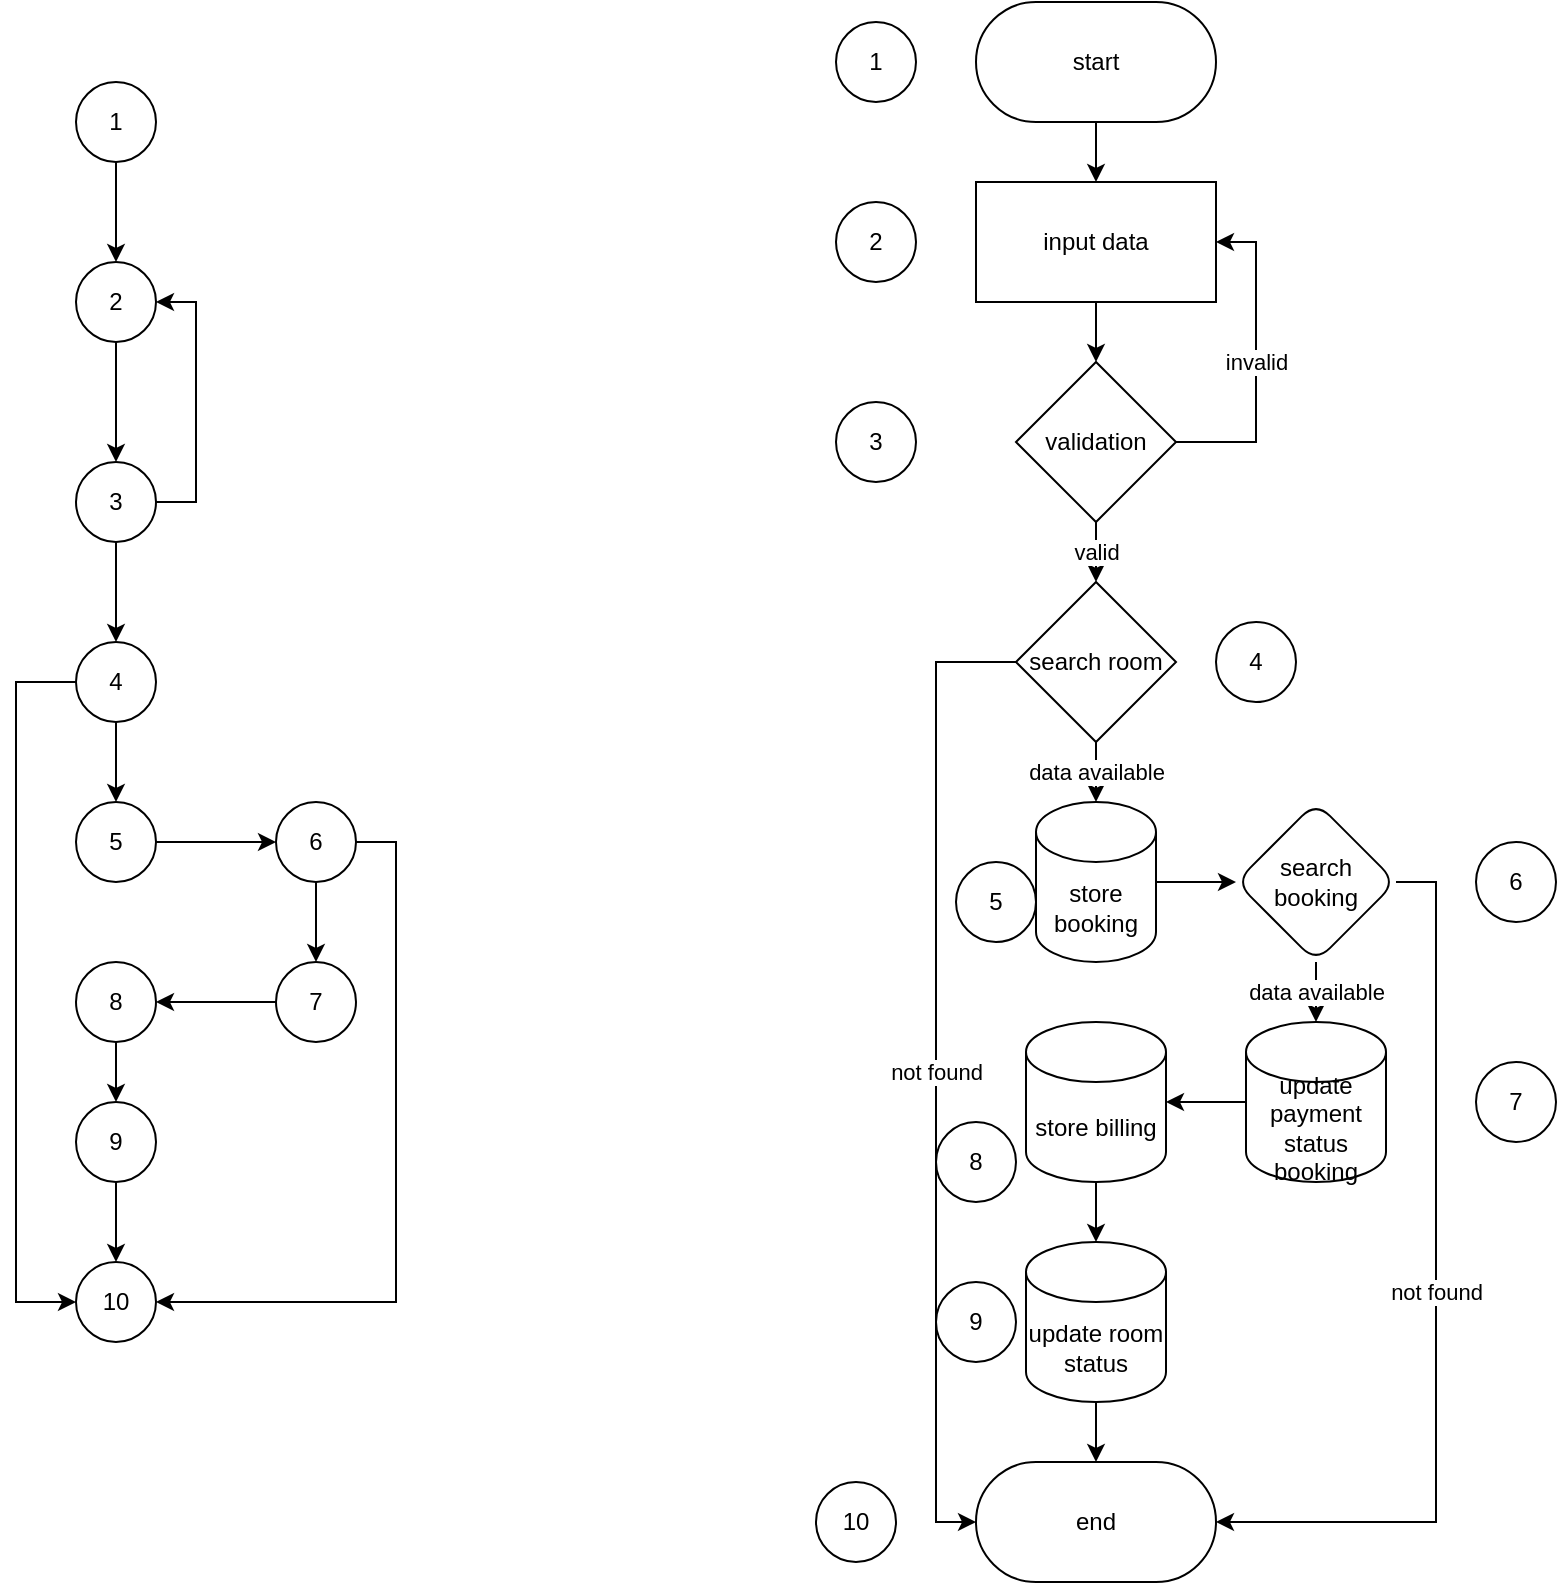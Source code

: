 <mxfile version="17.4.6" type="device"><diagram id="cTZBRwP4RiDctJ2DZHHb" name="Page-1"><mxGraphModel dx="1714" dy="596" grid="1" gridSize="10" guides="1" tooltips="1" connect="1" arrows="1" fold="1" page="1" pageScale="1" pageWidth="850" pageHeight="1100" math="0" shadow="0"><root><mxCell id="0"/><mxCell id="1" parent="0"/><mxCell id="KK2V18Sb_Ttti0B4nMOt-44" value="" style="edgeStyle=orthogonalEdgeStyle;rounded=0;orthogonalLoop=1;jettySize=auto;html=1;" edge="1" parent="1" source="KK2V18Sb_Ttti0B4nMOt-42" target="KK2V18Sb_Ttti0B4nMOt-43"><mxGeometry relative="1" as="geometry"/></mxCell><mxCell id="KK2V18Sb_Ttti0B4nMOt-42" value="start" style="rounded=1;whiteSpace=wrap;html=1;arcSize=50;" vertex="1" parent="1"><mxGeometry x="390" width="120" height="60" as="geometry"/></mxCell><mxCell id="KK2V18Sb_Ttti0B4nMOt-46" value="" style="edgeStyle=orthogonalEdgeStyle;rounded=0;orthogonalLoop=1;jettySize=auto;html=1;" edge="1" parent="1" source="KK2V18Sb_Ttti0B4nMOt-43" target="KK2V18Sb_Ttti0B4nMOt-45"><mxGeometry relative="1" as="geometry"/></mxCell><mxCell id="KK2V18Sb_Ttti0B4nMOt-43" value="input data" style="rounded=1;whiteSpace=wrap;html=1;arcSize=0;" vertex="1" parent="1"><mxGeometry x="390" y="90" width="120" height="60" as="geometry"/></mxCell><mxCell id="KK2V18Sb_Ttti0B4nMOt-47" value="invalid" style="edgeStyle=orthogonalEdgeStyle;rounded=0;orthogonalLoop=1;jettySize=auto;html=1;entryX=1;entryY=0.5;entryDx=0;entryDy=0;exitX=1;exitY=0.5;exitDx=0;exitDy=0;" edge="1" parent="1" source="KK2V18Sb_Ttti0B4nMOt-45" target="KK2V18Sb_Ttti0B4nMOt-43"><mxGeometry relative="1" as="geometry"><Array as="points"><mxPoint x="530" y="220"/><mxPoint x="530" y="120"/></Array></mxGeometry></mxCell><mxCell id="KK2V18Sb_Ttti0B4nMOt-51" value="valid" style="edgeStyle=orthogonalEdgeStyle;rounded=0;orthogonalLoop=1;jettySize=auto;html=1;" edge="1" parent="1" source="KK2V18Sb_Ttti0B4nMOt-45" target="KK2V18Sb_Ttti0B4nMOt-50"><mxGeometry relative="1" as="geometry"/></mxCell><mxCell id="KK2V18Sb_Ttti0B4nMOt-45" value="validation" style="rhombus;whiteSpace=wrap;html=1;rounded=1;arcSize=0;" vertex="1" parent="1"><mxGeometry x="410" y="180" width="80" height="80" as="geometry"/></mxCell><mxCell id="KK2V18Sb_Ttti0B4nMOt-53" value="data available" style="edgeStyle=orthogonalEdgeStyle;rounded=0;orthogonalLoop=1;jettySize=auto;html=1;exitX=0.5;exitY=1;exitDx=0;exitDy=0;" edge="1" parent="1" source="KK2V18Sb_Ttti0B4nMOt-50" target="KK2V18Sb_Ttti0B4nMOt-52"><mxGeometry relative="1" as="geometry"/></mxCell><mxCell id="KK2V18Sb_Ttti0B4nMOt-64" value="not found" style="edgeStyle=orthogonalEdgeStyle;rounded=0;orthogonalLoop=1;jettySize=auto;html=1;entryX=0;entryY=0.5;entryDx=0;entryDy=0;exitX=0;exitY=0.5;exitDx=0;exitDy=0;" edge="1" parent="1" source="KK2V18Sb_Ttti0B4nMOt-50" target="KK2V18Sb_Ttti0B4nMOt-62"><mxGeometry relative="1" as="geometry"><Array as="points"><mxPoint x="370" y="330"/><mxPoint x="370" y="760"/></Array></mxGeometry></mxCell><mxCell id="KK2V18Sb_Ttti0B4nMOt-50" value="search room" style="rhombus;whiteSpace=wrap;html=1;rounded=1;arcSize=0;" vertex="1" parent="1"><mxGeometry x="410" y="290" width="80" height="80" as="geometry"/></mxCell><mxCell id="KK2V18Sb_Ttti0B4nMOt-55" value="" style="edgeStyle=orthogonalEdgeStyle;rounded=0;orthogonalLoop=1;jettySize=auto;html=1;" edge="1" parent="1" source="KK2V18Sb_Ttti0B4nMOt-52" target="KK2V18Sb_Ttti0B4nMOt-54"><mxGeometry relative="1" as="geometry"/></mxCell><mxCell id="KK2V18Sb_Ttti0B4nMOt-52" value="store booking" style="shape=cylinder3;whiteSpace=wrap;html=1;boundedLbl=1;backgroundOutline=1;size=15;rounded=1;" vertex="1" parent="1"><mxGeometry x="420" y="400" width="60" height="80" as="geometry"/></mxCell><mxCell id="KK2V18Sb_Ttti0B4nMOt-57" value="data available" style="edgeStyle=orthogonalEdgeStyle;rounded=0;orthogonalLoop=1;jettySize=auto;html=1;exitX=0.5;exitY=1;exitDx=0;exitDy=0;" edge="1" parent="1" source="KK2V18Sb_Ttti0B4nMOt-54" target="KK2V18Sb_Ttti0B4nMOt-56"><mxGeometry relative="1" as="geometry"/></mxCell><mxCell id="KK2V18Sb_Ttti0B4nMOt-65" value="not found" style="edgeStyle=orthogonalEdgeStyle;rounded=0;orthogonalLoop=1;jettySize=auto;html=1;entryX=1;entryY=0.5;entryDx=0;entryDy=0;" edge="1" parent="1" source="KK2V18Sb_Ttti0B4nMOt-54" target="KK2V18Sb_Ttti0B4nMOt-62"><mxGeometry relative="1" as="geometry"><Array as="points"><mxPoint x="620" y="440"/><mxPoint x="620" y="760"/></Array></mxGeometry></mxCell><mxCell id="KK2V18Sb_Ttti0B4nMOt-54" value="search booking" style="rhombus;whiteSpace=wrap;html=1;rounded=1;" vertex="1" parent="1"><mxGeometry x="520" y="400" width="80" height="80" as="geometry"/></mxCell><mxCell id="KK2V18Sb_Ttti0B4nMOt-59" style="edgeStyle=orthogonalEdgeStyle;rounded=0;orthogonalLoop=1;jettySize=auto;html=1;exitX=0;exitY=0.5;exitDx=0;exitDy=0;exitPerimeter=0;entryX=1;entryY=0.5;entryDx=0;entryDy=0;entryPerimeter=0;" edge="1" parent="1" source="KK2V18Sb_Ttti0B4nMOt-56" target="KK2V18Sb_Ttti0B4nMOt-58"><mxGeometry relative="1" as="geometry"/></mxCell><mxCell id="KK2V18Sb_Ttti0B4nMOt-56" value="update payment status booking" style="shape=cylinder3;whiteSpace=wrap;html=1;boundedLbl=1;backgroundOutline=1;size=15;rounded=1;" vertex="1" parent="1"><mxGeometry x="525" y="510" width="70" height="80" as="geometry"/></mxCell><mxCell id="KK2V18Sb_Ttti0B4nMOt-61" value="" style="edgeStyle=orthogonalEdgeStyle;rounded=0;orthogonalLoop=1;jettySize=auto;html=1;" edge="1" parent="1" source="KK2V18Sb_Ttti0B4nMOt-58" target="KK2V18Sb_Ttti0B4nMOt-60"><mxGeometry relative="1" as="geometry"/></mxCell><mxCell id="KK2V18Sb_Ttti0B4nMOt-58" value="store billing" style="shape=cylinder3;whiteSpace=wrap;html=1;boundedLbl=1;backgroundOutline=1;size=15;rounded=1;" vertex="1" parent="1"><mxGeometry x="415" y="510" width="70" height="80" as="geometry"/></mxCell><mxCell id="KK2V18Sb_Ttti0B4nMOt-63" style="edgeStyle=orthogonalEdgeStyle;rounded=0;orthogonalLoop=1;jettySize=auto;html=1;exitX=0.5;exitY=1;exitDx=0;exitDy=0;exitPerimeter=0;" edge="1" parent="1" source="KK2V18Sb_Ttti0B4nMOt-60" target="KK2V18Sb_Ttti0B4nMOt-62"><mxGeometry relative="1" as="geometry"/></mxCell><mxCell id="KK2V18Sb_Ttti0B4nMOt-60" value="update room status" style="shape=cylinder3;whiteSpace=wrap;html=1;boundedLbl=1;backgroundOutline=1;size=15;rounded=1;" vertex="1" parent="1"><mxGeometry x="415" y="620" width="70" height="80" as="geometry"/></mxCell><mxCell id="KK2V18Sb_Ttti0B4nMOt-62" value="end" style="rounded=1;whiteSpace=wrap;html=1;arcSize=50;" vertex="1" parent="1"><mxGeometry x="390" y="730" width="120" height="60" as="geometry"/></mxCell><mxCell id="KK2V18Sb_Ttti0B4nMOt-66" value="1" style="ellipse;whiteSpace=wrap;html=1;aspect=fixed;rounded=1;" vertex="1" parent="1"><mxGeometry x="320" y="10" width="40" height="40" as="geometry"/></mxCell><mxCell id="KK2V18Sb_Ttti0B4nMOt-67" value="2" style="ellipse;whiteSpace=wrap;html=1;aspect=fixed;rounded=1;" vertex="1" parent="1"><mxGeometry x="320" y="100" width="40" height="40" as="geometry"/></mxCell><mxCell id="KK2V18Sb_Ttti0B4nMOt-68" value="3" style="ellipse;whiteSpace=wrap;html=1;aspect=fixed;rounded=1;" vertex="1" parent="1"><mxGeometry x="320" y="200" width="40" height="40" as="geometry"/></mxCell><mxCell id="KK2V18Sb_Ttti0B4nMOt-69" value="4" style="ellipse;whiteSpace=wrap;html=1;aspect=fixed;rounded=1;" vertex="1" parent="1"><mxGeometry x="510" y="310" width="40" height="40" as="geometry"/></mxCell><mxCell id="KK2V18Sb_Ttti0B4nMOt-70" value="5" style="ellipse;whiteSpace=wrap;html=1;aspect=fixed;rounded=1;" vertex="1" parent="1"><mxGeometry x="380" y="430" width="40" height="40" as="geometry"/></mxCell><mxCell id="KK2V18Sb_Ttti0B4nMOt-71" value="6" style="ellipse;whiteSpace=wrap;html=1;aspect=fixed;rounded=1;" vertex="1" parent="1"><mxGeometry x="640" y="420" width="40" height="40" as="geometry"/></mxCell><mxCell id="KK2V18Sb_Ttti0B4nMOt-72" value="7" style="ellipse;whiteSpace=wrap;html=1;aspect=fixed;rounded=1;" vertex="1" parent="1"><mxGeometry x="640" y="530" width="40" height="40" as="geometry"/></mxCell><mxCell id="KK2V18Sb_Ttti0B4nMOt-73" value="8" style="ellipse;whiteSpace=wrap;html=1;aspect=fixed;rounded=1;" vertex="1" parent="1"><mxGeometry x="370" y="560" width="40" height="40" as="geometry"/></mxCell><mxCell id="KK2V18Sb_Ttti0B4nMOt-74" value="9" style="ellipse;whiteSpace=wrap;html=1;aspect=fixed;rounded=1;" vertex="1" parent="1"><mxGeometry x="370" y="640" width="40" height="40" as="geometry"/></mxCell><mxCell id="KK2V18Sb_Ttti0B4nMOt-75" value="10" style="ellipse;whiteSpace=wrap;html=1;aspect=fixed;rounded=1;" vertex="1" parent="1"><mxGeometry x="310" y="740" width="40" height="40" as="geometry"/></mxCell><mxCell id="KK2V18Sb_Ttti0B4nMOt-87" style="edgeStyle=orthogonalEdgeStyle;rounded=0;orthogonalLoop=1;jettySize=auto;html=1;entryX=0.5;entryY=0;entryDx=0;entryDy=0;" edge="1" parent="1" source="KK2V18Sb_Ttti0B4nMOt-76" target="KK2V18Sb_Ttti0B4nMOt-77"><mxGeometry relative="1" as="geometry"/></mxCell><mxCell id="KK2V18Sb_Ttti0B4nMOt-76" value="1" style="ellipse;whiteSpace=wrap;html=1;aspect=fixed;rounded=1;" vertex="1" parent="1"><mxGeometry x="-60" y="40" width="40" height="40" as="geometry"/></mxCell><mxCell id="KK2V18Sb_Ttti0B4nMOt-88" style="edgeStyle=orthogonalEdgeStyle;rounded=0;orthogonalLoop=1;jettySize=auto;html=1;entryX=0.5;entryY=0;entryDx=0;entryDy=0;" edge="1" parent="1" source="KK2V18Sb_Ttti0B4nMOt-77" target="KK2V18Sb_Ttti0B4nMOt-78"><mxGeometry relative="1" as="geometry"/></mxCell><mxCell id="KK2V18Sb_Ttti0B4nMOt-77" value="2" style="ellipse;whiteSpace=wrap;html=1;aspect=fixed;rounded=1;" vertex="1" parent="1"><mxGeometry x="-60" y="130" width="40" height="40" as="geometry"/></mxCell><mxCell id="KK2V18Sb_Ttti0B4nMOt-89" style="edgeStyle=orthogonalEdgeStyle;rounded=0;orthogonalLoop=1;jettySize=auto;html=1;entryX=1;entryY=0.5;entryDx=0;entryDy=0;exitX=1;exitY=0.5;exitDx=0;exitDy=0;" edge="1" parent="1" source="KK2V18Sb_Ttti0B4nMOt-78" target="KK2V18Sb_Ttti0B4nMOt-77"><mxGeometry relative="1" as="geometry"/></mxCell><mxCell id="KK2V18Sb_Ttti0B4nMOt-90" style="edgeStyle=orthogonalEdgeStyle;rounded=0;orthogonalLoop=1;jettySize=auto;html=1;entryX=0.5;entryY=0;entryDx=0;entryDy=0;" edge="1" parent="1" source="KK2V18Sb_Ttti0B4nMOt-78" target="KK2V18Sb_Ttti0B4nMOt-79"><mxGeometry relative="1" as="geometry"/></mxCell><mxCell id="KK2V18Sb_Ttti0B4nMOt-78" value="3" style="ellipse;whiteSpace=wrap;html=1;aspect=fixed;rounded=1;" vertex="1" parent="1"><mxGeometry x="-60" y="230" width="40" height="40" as="geometry"/></mxCell><mxCell id="KK2V18Sb_Ttti0B4nMOt-91" style="edgeStyle=orthogonalEdgeStyle;rounded=0;orthogonalLoop=1;jettySize=auto;html=1;entryX=0;entryY=0.5;entryDx=0;entryDy=0;exitX=0;exitY=0.5;exitDx=0;exitDy=0;" edge="1" parent="1" source="KK2V18Sb_Ttti0B4nMOt-79" target="KK2V18Sb_Ttti0B4nMOt-85"><mxGeometry relative="1" as="geometry"><Array as="points"><mxPoint x="-90" y="340"/><mxPoint x="-90" y="650"/></Array></mxGeometry></mxCell><mxCell id="KK2V18Sb_Ttti0B4nMOt-92" style="edgeStyle=orthogonalEdgeStyle;rounded=0;orthogonalLoop=1;jettySize=auto;html=1;exitX=0.5;exitY=1;exitDx=0;exitDy=0;entryX=0.5;entryY=0;entryDx=0;entryDy=0;" edge="1" parent="1" source="KK2V18Sb_Ttti0B4nMOt-79" target="KK2V18Sb_Ttti0B4nMOt-80"><mxGeometry relative="1" as="geometry"/></mxCell><mxCell id="KK2V18Sb_Ttti0B4nMOt-79" value="4" style="ellipse;whiteSpace=wrap;html=1;aspect=fixed;rounded=1;" vertex="1" parent="1"><mxGeometry x="-60" y="320" width="40" height="40" as="geometry"/></mxCell><mxCell id="KK2V18Sb_Ttti0B4nMOt-93" style="edgeStyle=orthogonalEdgeStyle;rounded=0;orthogonalLoop=1;jettySize=auto;html=1;exitX=1;exitY=0.5;exitDx=0;exitDy=0;entryX=0;entryY=0.5;entryDx=0;entryDy=0;" edge="1" parent="1" source="KK2V18Sb_Ttti0B4nMOt-80" target="KK2V18Sb_Ttti0B4nMOt-81"><mxGeometry relative="1" as="geometry"/></mxCell><mxCell id="KK2V18Sb_Ttti0B4nMOt-80" value="5" style="ellipse;whiteSpace=wrap;html=1;aspect=fixed;rounded=1;" vertex="1" parent="1"><mxGeometry x="-60" y="400" width="40" height="40" as="geometry"/></mxCell><mxCell id="KK2V18Sb_Ttti0B4nMOt-94" style="edgeStyle=orthogonalEdgeStyle;rounded=0;orthogonalLoop=1;jettySize=auto;html=1;exitX=1;exitY=0.5;exitDx=0;exitDy=0;entryX=1;entryY=0.5;entryDx=0;entryDy=0;" edge="1" parent="1" source="KK2V18Sb_Ttti0B4nMOt-81" target="KK2V18Sb_Ttti0B4nMOt-85"><mxGeometry relative="1" as="geometry"/></mxCell><mxCell id="KK2V18Sb_Ttti0B4nMOt-95" style="edgeStyle=orthogonalEdgeStyle;rounded=0;orthogonalLoop=1;jettySize=auto;html=1;exitX=0.5;exitY=1;exitDx=0;exitDy=0;entryX=0.5;entryY=0;entryDx=0;entryDy=0;" edge="1" parent="1" source="KK2V18Sb_Ttti0B4nMOt-81" target="KK2V18Sb_Ttti0B4nMOt-82"><mxGeometry relative="1" as="geometry"/></mxCell><mxCell id="KK2V18Sb_Ttti0B4nMOt-81" value="6" style="ellipse;whiteSpace=wrap;html=1;aspect=fixed;rounded=1;" vertex="1" parent="1"><mxGeometry x="40" y="400" width="40" height="40" as="geometry"/></mxCell><mxCell id="KK2V18Sb_Ttti0B4nMOt-96" style="edgeStyle=orthogonalEdgeStyle;rounded=0;orthogonalLoop=1;jettySize=auto;html=1;exitX=0;exitY=0.5;exitDx=0;exitDy=0;entryX=1;entryY=0.5;entryDx=0;entryDy=0;" edge="1" parent="1" source="KK2V18Sb_Ttti0B4nMOt-82" target="KK2V18Sb_Ttti0B4nMOt-83"><mxGeometry relative="1" as="geometry"/></mxCell><mxCell id="KK2V18Sb_Ttti0B4nMOt-82" value="7" style="ellipse;whiteSpace=wrap;html=1;aspect=fixed;rounded=1;" vertex="1" parent="1"><mxGeometry x="40" y="480" width="40" height="40" as="geometry"/></mxCell><mxCell id="KK2V18Sb_Ttti0B4nMOt-97" style="edgeStyle=orthogonalEdgeStyle;rounded=0;orthogonalLoop=1;jettySize=auto;html=1;exitX=0.5;exitY=1;exitDx=0;exitDy=0;entryX=0.5;entryY=0;entryDx=0;entryDy=0;" edge="1" parent="1" source="KK2V18Sb_Ttti0B4nMOt-83" target="KK2V18Sb_Ttti0B4nMOt-84"><mxGeometry relative="1" as="geometry"/></mxCell><mxCell id="KK2V18Sb_Ttti0B4nMOt-83" value="8" style="ellipse;whiteSpace=wrap;html=1;aspect=fixed;rounded=1;" vertex="1" parent="1"><mxGeometry x="-60" y="480" width="40" height="40" as="geometry"/></mxCell><mxCell id="KK2V18Sb_Ttti0B4nMOt-98" style="edgeStyle=orthogonalEdgeStyle;rounded=0;orthogonalLoop=1;jettySize=auto;html=1;exitX=0.5;exitY=1;exitDx=0;exitDy=0;entryX=0.5;entryY=0;entryDx=0;entryDy=0;" edge="1" parent="1" source="KK2V18Sb_Ttti0B4nMOt-84" target="KK2V18Sb_Ttti0B4nMOt-85"><mxGeometry relative="1" as="geometry"/></mxCell><mxCell id="KK2V18Sb_Ttti0B4nMOt-84" value="9" style="ellipse;whiteSpace=wrap;html=1;aspect=fixed;rounded=1;" vertex="1" parent="1"><mxGeometry x="-60" y="550" width="40" height="40" as="geometry"/></mxCell><mxCell id="KK2V18Sb_Ttti0B4nMOt-85" value="10" style="ellipse;whiteSpace=wrap;html=1;aspect=fixed;rounded=1;" vertex="1" parent="1"><mxGeometry x="-60" y="630" width="40" height="40" as="geometry"/></mxCell></root></mxGraphModel></diagram></mxfile>